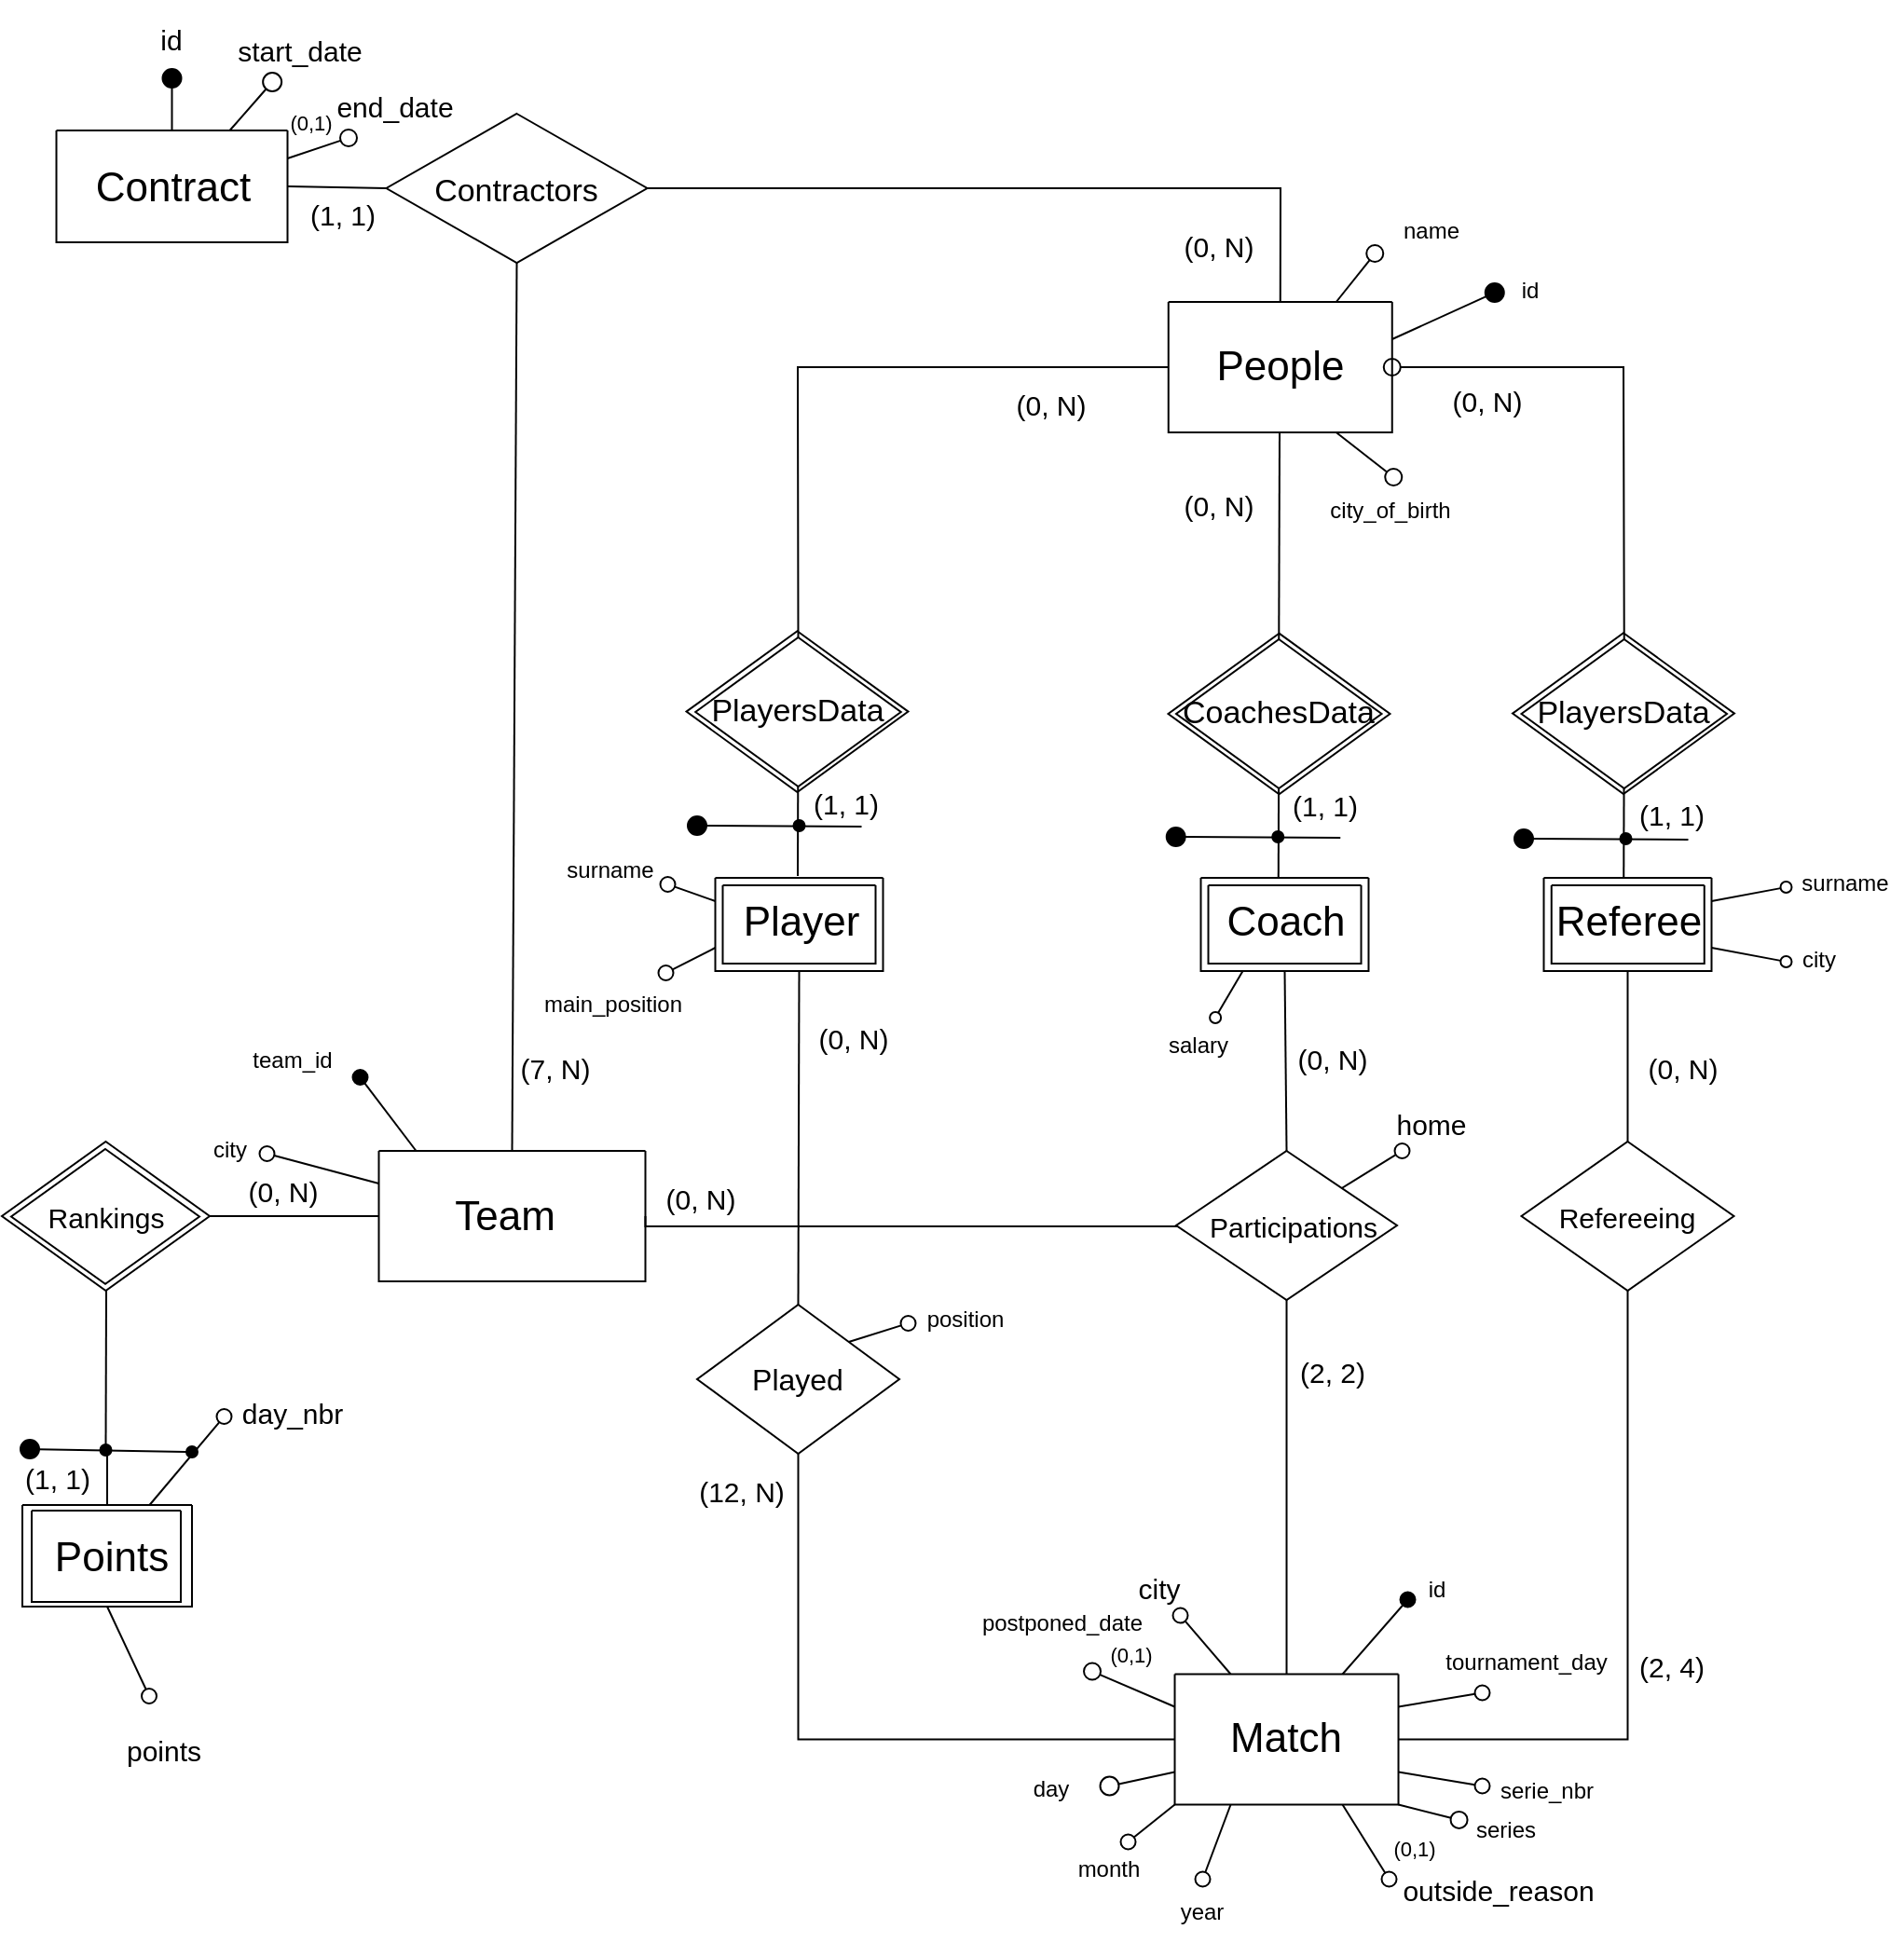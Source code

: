 <mxfile version="15.9.1" type="github"><diagram id="R2lEEEUBdFMjLlhIrx00" name="Page-1"><mxGraphModel dx="1186" dy="795" grid="1" gridSize="10" guides="1" tooltips="1" connect="1" arrows="1" fold="1" page="1" pageScale="1.2" pageWidth="850" pageHeight="1100" math="0" shadow="0" extFonts="Permanent Marker^https://fonts.googleapis.com/css?family=Permanent+Marker"><root><mxCell id="0"/><mxCell id="1" parent="0"/><mxCell id="mENr9t2x39c0aTWe1Q5v-33" style="rounded=0;orthogonalLoop=1;jettySize=auto;html=1;exitX=0.75;exitY=1;exitDx=0;exitDy=0;fontSize=17;endArrow=oval;endFill=0;endSize=9;" parent="1" source="uESx4mzOo0HxvKaBSaLz-14" edge="1"><mxGeometry relative="1" as="geometry"><mxPoint x="747.63" y="306" as="targetPoint"/></mxGeometry></mxCell><mxCell id="mENr9t2x39c0aTWe1Q5v-34" style="edgeStyle=none;rounded=0;orthogonalLoop=1;jettySize=auto;html=1;exitX=0.75;exitY=0;exitDx=0;exitDy=0;fontSize=17;endArrow=oval;endFill=0;endSize=9;" parent="1" source="uESx4mzOo0HxvKaBSaLz-14" edge="1"><mxGeometry relative="1" as="geometry"><mxPoint x="737.63" y="186" as="targetPoint"/></mxGeometry></mxCell><mxCell id="uESx4mzOo0HxvKaBSaLz-14" value="" style="swimlane;startSize=0;fillColor=#000000;" parent="1" vertex="1"><mxGeometry x="626.88" y="212" width="120" height="70" as="geometry"/></mxCell><mxCell id="uESx4mzOo0HxvKaBSaLz-15" value="&lt;font style=&quot;font-size: 22px&quot;&gt;People&lt;br&gt;&lt;/font&gt;" style="text;html=1;strokeColor=none;fillColor=none;align=center;verticalAlign=middle;whiteSpace=wrap;rounded=0;" parent="uESx4mzOo0HxvKaBSaLz-14" vertex="1"><mxGeometry x="30" y="20" width="60" height="30" as="geometry"/></mxCell><mxCell id="uESx4mzOo0HxvKaBSaLz-22" value="" style="ellipse;whiteSpace=wrap;html=1;aspect=fixed;fontSize=22;fillColor=#000000;" parent="1" vertex="1"><mxGeometry x="796.88" y="202" width="10" height="10" as="geometry"/></mxCell><mxCell id="uESx4mzOo0HxvKaBSaLz-23" value="" style="endArrow=none;html=1;rounded=0;fontSize=22;" parent="1" target="uESx4mzOo0HxvKaBSaLz-22" edge="1"><mxGeometry width="50" height="50" relative="1" as="geometry"><mxPoint x="746.88" y="232" as="sourcePoint"/><mxPoint x="796.88" y="212" as="targetPoint"/></mxGeometry></mxCell><mxCell id="mENr9t2x39c0aTWe1Q5v-32" value="" style="edgeStyle=elbowEdgeStyle;rounded=0;orthogonalLoop=1;jettySize=auto;html=1;fontSize=17;endArrow=none;endFill=0;endSize=8;" parent="1" target="uESx4mzOo0HxvKaBSaLz-28" edge="1"><mxGeometry relative="1" as="geometry"><mxPoint x="794.101" y="188" as="sourcePoint"/></mxGeometry></mxCell><mxCell id="uESx4mzOo0HxvKaBSaLz-27" value="&lt;font style=&quot;font-size: 12px&quot;&gt;name&lt;/font&gt;" style="text;html=1;strokeColor=none;fillColor=none;align=center;verticalAlign=middle;whiteSpace=wrap;rounded=0;fontSize=22;" parent="1" vertex="1"><mxGeometry x="738.13" y="156" width="60" height="30" as="geometry"/></mxCell><mxCell id="uESx4mzOo0HxvKaBSaLz-28" value="&lt;font style=&quot;font-size: 12px&quot;&gt;id&lt;br&gt;&lt;/font&gt;" style="text;html=1;strokeColor=none;fillColor=none;align=center;verticalAlign=middle;whiteSpace=wrap;rounded=0;fontSize=22;" parent="1" vertex="1"><mxGeometry x="790.88" y="188" width="60" height="30" as="geometry"/></mxCell><mxCell id="uESx4mzOo0HxvKaBSaLz-31" value="&lt;font style=&quot;font-size: 12px&quot;&gt;city_of_birth&lt;br&gt;&lt;/font&gt;" style="text;html=1;strokeColor=none;fillColor=none;align=center;verticalAlign=middle;whiteSpace=wrap;rounded=0;fontSize=22;" parent="1" vertex="1"><mxGeometry x="715.76" y="306" width="60" height="30" as="geometry"/></mxCell><mxCell id="uESx4mzOo0HxvKaBSaLz-48" style="edgeStyle=none;rounded=0;orthogonalLoop=1;jettySize=auto;html=1;exitX=0;exitY=0.25;exitDx=0;exitDy=0;fontSize=12;startArrow=none;startFill=0;endArrow=oval;endFill=0;entryX=1;entryY=0.75;entryDx=0;entryDy=0;endSize=8;" parent="1" source="uESx4mzOo0HxvKaBSaLz-38" target="uESx4mzOo0HxvKaBSaLz-49" edge="1"><mxGeometry relative="1" as="geometry"><mxPoint x="368.25" y="536" as="targetPoint"/></mxGeometry></mxCell><mxCell id="uESx4mzOo0HxvKaBSaLz-215" style="edgeStyle=none;rounded=0;orthogonalLoop=1;jettySize=auto;html=1;exitX=0;exitY=0.75;exitDx=0;exitDy=0;fontSize=15;startArrow=none;startFill=0;endArrow=oval;endFill=0;endSize=8;elbow=vertical;" parent="1" source="uESx4mzOo0HxvKaBSaLz-38" edge="1"><mxGeometry relative="1" as="geometry"><mxPoint x="357.25" y="572" as="targetPoint"/></mxGeometry></mxCell><mxCell id="uESx4mzOo0HxvKaBSaLz-218" style="edgeStyle=none;rounded=0;orthogonalLoop=1;jettySize=auto;html=1;exitX=0.5;exitY=1;exitDx=0;exitDy=0;fontSize=12;startArrow=none;startFill=0;endArrow=none;endFill=0;endSize=8;elbow=vertical;entryX=0.5;entryY=0;entryDx=0;entryDy=0;" parent="1" source="uESx4mzOo0HxvKaBSaLz-38" target="uESx4mzOo0HxvKaBSaLz-219" edge="1"><mxGeometry relative="1" as="geometry"><mxPoint x="428.107" y="868" as="targetPoint"/></mxGeometry></mxCell><mxCell id="uESx4mzOo0HxvKaBSaLz-38" value="" style="swimlane;startSize=0;fillColor=#000000;" parent="1" vertex="1"><mxGeometry x="383.75" y="521" width="90" height="50" as="geometry"/></mxCell><mxCell id="uESx4mzOo0HxvKaBSaLz-39" value="&lt;font style=&quot;font-size: 22px&quot;&gt;Player&lt;br&gt;&lt;/font&gt;" style="text;html=1;strokeColor=none;fillColor=none;align=center;verticalAlign=middle;whiteSpace=wrap;rounded=0;" parent="uESx4mzOo0HxvKaBSaLz-38" vertex="1"><mxGeometry x="16" y="9" width="60" height="30" as="geometry"/></mxCell><mxCell id="uESx4mzOo0HxvKaBSaLz-45" style="rounded=0;orthogonalLoop=1;jettySize=auto;html=1;exitX=0.25;exitY=1;exitDx=0;exitDy=0;fontSize=12;endArrow=oval;endFill=0;startArrow=none;startFill=0;" parent="1" source="uESx4mzOo0HxvKaBSaLz-40" target="uESx4mzOo0HxvKaBSaLz-52" edge="1"><mxGeometry relative="1" as="geometry"><mxPoint x="648.25" y="606" as="targetPoint"/></mxGeometry></mxCell><mxCell id="uESx4mzOo0HxvKaBSaLz-101" style="edgeStyle=none;rounded=0;orthogonalLoop=1;jettySize=auto;html=1;exitX=0.5;exitY=1;exitDx=0;exitDy=0;entryX=0.5;entryY=0;entryDx=0;entryDy=0;fontSize=15;startArrow=none;startFill=0;endArrow=none;endFill=0;endSize=8;" parent="1" source="uESx4mzOo0HxvKaBSaLz-40" target="uESx4mzOo0HxvKaBSaLz-97" edge="1"><mxGeometry relative="1" as="geometry"/></mxCell><mxCell id="uESx4mzOo0HxvKaBSaLz-40" value="" style="swimlane;startSize=0;fillColor=#000000;" parent="1" vertex="1"><mxGeometry x="644.25" y="521" width="90" height="50" as="geometry"/></mxCell><mxCell id="uESx4mzOo0HxvKaBSaLz-41" value="&lt;font style=&quot;font-size: 22px&quot;&gt;Coach&lt;br&gt;&lt;/font&gt;" style="text;html=1;strokeColor=none;fillColor=none;align=center;verticalAlign=middle;whiteSpace=wrap;rounded=0;" parent="uESx4mzOo0HxvKaBSaLz-40" vertex="1"><mxGeometry x="16" y="9" width="60" height="30" as="geometry"/></mxCell><mxCell id="RR57jl_ZyxM-nM3Gpm_I-10" value="" style="swimlane;startSize=0;fillColor=#000000;" parent="uESx4mzOo0HxvKaBSaLz-40" vertex="1"><mxGeometry x="4.01" y="4" width="82" height="42" as="geometry"/></mxCell><mxCell id="uESx4mzOo0HxvKaBSaLz-46" style="edgeStyle=none;rounded=0;orthogonalLoop=1;jettySize=auto;html=1;exitX=1;exitY=0.25;exitDx=0;exitDy=0;fontSize=12;startArrow=none;startFill=0;endArrow=oval;endFill=0;" parent="1" source="uESx4mzOo0HxvKaBSaLz-43" edge="1"><mxGeometry relative="1" as="geometry"><mxPoint x="958.25" y="526" as="targetPoint"/></mxGeometry></mxCell><mxCell id="uESx4mzOo0HxvKaBSaLz-47" style="edgeStyle=none;rounded=0;orthogonalLoop=1;jettySize=auto;html=1;exitX=1;exitY=0.75;exitDx=0;exitDy=0;fontSize=12;startArrow=none;startFill=0;endArrow=oval;endFill=0;" parent="1" source="uESx4mzOo0HxvKaBSaLz-43" edge="1"><mxGeometry relative="1" as="geometry"><mxPoint x="958.25" y="566" as="targetPoint"/></mxGeometry></mxCell><mxCell id="uESx4mzOo0HxvKaBSaLz-105" value="" style="edgeStyle=none;rounded=0;orthogonalLoop=1;jettySize=auto;html=1;fontSize=15;startArrow=none;startFill=0;endArrow=none;endFill=0;endSize=8;" parent="1" source="uESx4mzOo0HxvKaBSaLz-43" target="uESx4mzOo0HxvKaBSaLz-104" edge="1"><mxGeometry relative="1" as="geometry"/></mxCell><mxCell id="uESx4mzOo0HxvKaBSaLz-43" value="" style="swimlane;startSize=0;fillColor=#000000;" parent="1" vertex="1"><mxGeometry x="828.25" y="521" width="90" height="50" as="geometry"/></mxCell><mxCell id="uESx4mzOo0HxvKaBSaLz-44" value="&lt;font style=&quot;font-size: 22px&quot;&gt;Referee&lt;br&gt;&lt;/font&gt;" style="text;html=1;strokeColor=none;fillColor=none;align=center;verticalAlign=middle;whiteSpace=wrap;rounded=0;" parent="uESx4mzOo0HxvKaBSaLz-43" vertex="1"><mxGeometry x="16" y="9" width="60" height="30" as="geometry"/></mxCell><mxCell id="RR57jl_ZyxM-nM3Gpm_I-12" value="" style="swimlane;startSize=0;fillColor=#000000;" parent="uESx4mzOo0HxvKaBSaLz-43" vertex="1"><mxGeometry x="4.13" y="4" width="82" height="42" as="geometry"/></mxCell><mxCell id="uESx4mzOo0HxvKaBSaLz-49" value="surname" style="text;html=1;strokeColor=none;fillColor=none;align=center;verticalAlign=middle;whiteSpace=wrap;rounded=0;fontSize=12;" parent="1" vertex="1"><mxGeometry x="297.25" y="502" width="61" height="30" as="geometry"/></mxCell><mxCell id="uESx4mzOo0HxvKaBSaLz-50" value="surname" style="text;html=1;strokeColor=none;fillColor=none;align=center;verticalAlign=middle;whiteSpace=wrap;rounded=0;fontSize=12;" parent="1" vertex="1"><mxGeometry x="960.25" y="509" width="60" height="30" as="geometry"/></mxCell><mxCell id="uESx4mzOo0HxvKaBSaLz-51" value="city" style="text;html=1;strokeColor=none;fillColor=none;align=center;verticalAlign=middle;whiteSpace=wrap;rounded=0;fontSize=12;" parent="1" vertex="1"><mxGeometry x="946.25" y="550" width="60" height="30" as="geometry"/></mxCell><mxCell id="uESx4mzOo0HxvKaBSaLz-52" value="salary" style="text;html=1;strokeColor=none;fillColor=none;align=center;verticalAlign=middle;whiteSpace=wrap;rounded=0;fontSize=12;" parent="1" vertex="1"><mxGeometry x="613.25" y="596" width="60" height="30" as="geometry"/></mxCell><mxCell id="uESx4mzOo0HxvKaBSaLz-56" style="edgeStyle=none;rounded=0;orthogonalLoop=1;jettySize=auto;html=1;exitX=1;exitY=0.25;exitDx=0;exitDy=0;fontSize=12;startArrow=none;startFill=0;endArrow=oval;endFill=0;endSize=8;" parent="1" source="uESx4mzOo0HxvKaBSaLz-54" edge="1"><mxGeometry relative="1" as="geometry"><mxPoint x="795.26" y="958.25" as="targetPoint"/></mxGeometry></mxCell><mxCell id="uESx4mzOo0HxvKaBSaLz-58" style="edgeStyle=none;rounded=0;orthogonalLoop=1;jettySize=auto;html=1;exitX=1;exitY=0.75;exitDx=0;exitDy=0;fontSize=12;startArrow=none;startFill=0;endArrow=oval;endFill=0;endSize=8;" parent="1" source="uESx4mzOo0HxvKaBSaLz-54" edge="1"><mxGeometry relative="1" as="geometry"><mxPoint x="795.26" y="1008.25" as="targetPoint"/></mxGeometry></mxCell><mxCell id="uESx4mzOo0HxvKaBSaLz-59" style="edgeStyle=none;rounded=0;orthogonalLoop=1;jettySize=auto;html=1;exitX=1;exitY=1;exitDx=0;exitDy=0;fontSize=12;startArrow=none;startFill=0;endArrow=oval;endFill=0;" parent="1" source="uESx4mzOo0HxvKaBSaLz-54" edge="1"><mxGeometry relative="1" as="geometry"><mxPoint x="750.019" y="1018.526" as="targetPoint"/></mxGeometry></mxCell><mxCell id="uESx4mzOo0HxvKaBSaLz-60" style="edgeStyle=none;rounded=0;orthogonalLoop=1;jettySize=auto;html=1;exitX=0.75;exitY=1;exitDx=0;exitDy=0;fontSize=12;startArrow=none;startFill=0;endArrow=oval;endFill=0;endSize=8;" parent="1" source="uESx4mzOo0HxvKaBSaLz-54" edge="1"><mxGeometry relative="1" as="geometry"><mxPoint x="745.26" y="1058.25" as="targetPoint"/></mxGeometry></mxCell><mxCell id="uESx4mzOo0HxvKaBSaLz-61" style="edgeStyle=none;rounded=0;orthogonalLoop=1;jettySize=auto;html=1;exitX=0.75;exitY=0;exitDx=0;exitDy=0;fontSize=12;startArrow=none;startFill=0;endArrow=oval;endFill=1;endSize=8;" parent="1" source="uESx4mzOo0HxvKaBSaLz-54" edge="1"><mxGeometry relative="1" as="geometry"><mxPoint x="755.26" y="908.25" as="targetPoint"/></mxGeometry></mxCell><mxCell id="uESx4mzOo0HxvKaBSaLz-64" style="edgeStyle=none;rounded=0;orthogonalLoop=1;jettySize=auto;html=1;exitX=0.25;exitY=1;exitDx=0;exitDy=0;fontSize=12;startArrow=none;startFill=0;endArrow=oval;endFill=0;endSize=8;" parent="1" source="uESx4mzOo0HxvKaBSaLz-54" edge="1"><mxGeometry relative="1" as="geometry"><mxPoint x="645.26" y="1058.25" as="targetPoint"/></mxGeometry></mxCell><mxCell id="uESx4mzOo0HxvKaBSaLz-65" style="edgeStyle=none;rounded=0;orthogonalLoop=1;jettySize=auto;html=1;exitX=0;exitY=1;exitDx=0;exitDy=0;fontSize=12;startArrow=none;startFill=0;endArrow=oval;endFill=0;endSize=8;" parent="1" source="uESx4mzOo0HxvKaBSaLz-54" edge="1"><mxGeometry relative="1" as="geometry"><mxPoint x="605.26" y="1038.25" as="targetPoint"/></mxGeometry></mxCell><mxCell id="uESx4mzOo0HxvKaBSaLz-66" style="edgeStyle=none;rounded=0;orthogonalLoop=1;jettySize=auto;html=1;exitX=0;exitY=0.75;exitDx=0;exitDy=0;fontSize=12;startArrow=none;startFill=0;endArrow=oval;endFill=0;endSize=10;" parent="1" source="uESx4mzOo0HxvKaBSaLz-54" edge="1"><mxGeometry relative="1" as="geometry"><mxPoint x="595.26" y="1008.25" as="targetPoint"/></mxGeometry></mxCell><mxCell id="uESx4mzOo0HxvKaBSaLz-187" style="edgeStyle=none;rounded=0;orthogonalLoop=1;jettySize=auto;html=1;exitX=0.25;exitY=0;exitDx=0;exitDy=0;fontSize=15;startArrow=none;startFill=0;endArrow=oval;endFill=0;endSize=8;elbow=vertical;" parent="1" source="uESx4mzOo0HxvKaBSaLz-54" edge="1"><mxGeometry relative="1" as="geometry"><mxPoint x="633.26" y="916.75" as="targetPoint"/></mxGeometry></mxCell><mxCell id="uESx4mzOo0HxvKaBSaLz-217" style="edgeStyle=elbowEdgeStyle;rounded=0;orthogonalLoop=1;jettySize=auto;html=1;exitX=0;exitY=0.5;exitDx=0;exitDy=0;fontSize=12;startArrow=none;startFill=0;endArrow=none;endFill=0;endSize=8;entryX=0.5;entryY=1;entryDx=0;entryDy=0;" parent="1" source="uESx4mzOo0HxvKaBSaLz-54" target="uESx4mzOo0HxvKaBSaLz-219" edge="1"><mxGeometry relative="1" as="geometry"><mxPoint x="417.25" y="869.143" as="targetPoint"/><Array as="points"><mxPoint x="428.25" y="850"/></Array></mxGeometry></mxCell><mxCell id="mENr9t2x39c0aTWe1Q5v-63" style="rounded=0;orthogonalLoop=1;jettySize=auto;html=1;exitX=0;exitY=0.25;exitDx=0;exitDy=0;fontSize=12;endArrow=oval;endFill=0;endSize=9;" parent="1" source="uESx4mzOo0HxvKaBSaLz-54" edge="1"><mxGeometry relative="1" as="geometry"><mxPoint x="586.01" y="946.75" as="targetPoint"/></mxGeometry></mxCell><mxCell id="mENr9t2x39c0aTWe1Q5v-67" style="edgeStyle=none;rounded=0;orthogonalLoop=1;jettySize=auto;html=1;exitX=1;exitY=1;exitDx=0;exitDy=0;entryX=0.892;entryY=0.007;entryDx=0;entryDy=0;entryPerimeter=0;fontSize=12;endArrow=oval;endFill=0;endSize=9;" parent="1" source="uESx4mzOo0HxvKaBSaLz-54" target="mENr9t2x39c0aTWe1Q5v-64" edge="1"><mxGeometry relative="1" as="geometry"/></mxCell><mxCell id="uESx4mzOo0HxvKaBSaLz-54" value="" style="swimlane;startSize=0;fillColor=#000000;" parent="1" vertex="1"><mxGeometry x="630.26" y="948.25" width="120" height="70" as="geometry"/></mxCell><mxCell id="uESx4mzOo0HxvKaBSaLz-55" value="&lt;font style=&quot;font-size: 22px&quot;&gt;Match&lt;br&gt;&lt;/font&gt;" style="text;html=1;strokeColor=none;fillColor=none;align=center;verticalAlign=middle;whiteSpace=wrap;rounded=0;" parent="uESx4mzOo0HxvKaBSaLz-54" vertex="1"><mxGeometry x="30" y="20" width="60" height="30" as="geometry"/></mxCell><mxCell id="RR57jl_ZyxM-nM3Gpm_I-1" style="edgeStyle=none;rounded=0;orthogonalLoop=1;jettySize=auto;html=1;exitX=0.25;exitY=0;exitDx=0;exitDy=0;fontSize=12;endArrow=oval;endFill=0;endSize=9;" parent="uESx4mzOo0HxvKaBSaLz-54" source="uESx4mzOo0HxvKaBSaLz-55" target="uESx4mzOo0HxvKaBSaLz-55" edge="1"><mxGeometry relative="1" as="geometry"/></mxCell><mxCell id="uESx4mzOo0HxvKaBSaLz-62" value="id" style="text;html=1;strokeColor=none;fillColor=none;align=center;verticalAlign=middle;whiteSpace=wrap;rounded=0;fontSize=12;" parent="1" vertex="1"><mxGeometry x="741.26" y="888.25" width="60" height="30" as="geometry"/></mxCell><mxCell id="uESx4mzOo0HxvKaBSaLz-67" value="day" style="text;html=1;strokeColor=none;fillColor=none;align=center;verticalAlign=middle;whiteSpace=wrap;rounded=0;fontSize=12;" parent="1" vertex="1"><mxGeometry x="534.26" y="995.25" width="60" height="30" as="geometry"/></mxCell><mxCell id="uESx4mzOo0HxvKaBSaLz-68" value="month" style="text;html=1;strokeColor=none;fillColor=none;align=center;verticalAlign=middle;whiteSpace=wrap;rounded=0;fontSize=12;" parent="1" vertex="1"><mxGeometry x="565.26" y="1038.25" width="60" height="30" as="geometry"/></mxCell><mxCell id="uESx4mzOo0HxvKaBSaLz-69" value="year" style="text;html=1;strokeColor=none;fillColor=none;align=center;verticalAlign=middle;whiteSpace=wrap;rounded=0;fontSize=12;" parent="1" vertex="1"><mxGeometry x="615.26" y="1061.25" width="60" height="30" as="geometry"/></mxCell><mxCell id="uESx4mzOo0HxvKaBSaLz-70" value="series" style="text;html=1;strokeColor=none;fillColor=none;align=center;verticalAlign=middle;whiteSpace=wrap;rounded=0;fontSize=12;" parent="1" vertex="1"><mxGeometry x="777.89" y="1016.75" width="60" height="30" as="geometry"/></mxCell><mxCell id="uESx4mzOo0HxvKaBSaLz-71" value="serie_nbr" style="text;html=1;strokeColor=none;fillColor=none;align=center;verticalAlign=middle;whiteSpace=wrap;rounded=0;fontSize=12;" parent="1" vertex="1"><mxGeometry x="800.26" y="996.25" width="60" height="30" as="geometry"/></mxCell><mxCell id="uESx4mzOo0HxvKaBSaLz-72" style="edgeStyle=none;rounded=0;orthogonalLoop=1;jettySize=auto;html=1;exitX=0;exitY=0.25;exitDx=0;exitDy=0;fontSize=12;startArrow=none;startFill=0;endArrow=oval;endFill=0;endSize=8;" parent="1" source="uESx4mzOo0HxvKaBSaLz-80" edge="1"><mxGeometry relative="1" as="geometry"><mxPoint x="143.25" y="669" as="targetPoint"/></mxGeometry></mxCell><mxCell id="uESx4mzOo0HxvKaBSaLz-76" style="edgeStyle=none;rounded=0;orthogonalLoop=1;jettySize=auto;html=1;exitX=0.75;exitY=0;exitDx=0;exitDy=0;fontSize=12;startArrow=none;startFill=0;endArrow=oval;endFill=1;endSize=8;" parent="1" edge="1"><mxGeometry relative="1" as="geometry"><mxPoint x="193.25" y="628" as="targetPoint"/><mxPoint x="223.25" y="667.5" as="sourcePoint"/></mxGeometry></mxCell><mxCell id="uESx4mzOo0HxvKaBSaLz-98" value="" style="edgeStyle=elbowEdgeStyle;rounded=0;orthogonalLoop=1;jettySize=auto;html=1;fontSize=15;startArrow=none;startFill=0;endArrow=none;endFill=0;endSize=8;exitX=1;exitY=0.5;exitDx=0;exitDy=0;elbow=vertical;" parent="1" source="uESx4mzOo0HxvKaBSaLz-80" target="uESx4mzOo0HxvKaBSaLz-97" edge="1"><mxGeometry relative="1" as="geometry"><Array as="points"><mxPoint x="479.25" y="708"/></Array></mxGeometry></mxCell><mxCell id="uESx4mzOo0HxvKaBSaLz-116" style="rounded=0;orthogonalLoop=1;jettySize=auto;html=1;exitX=0;exitY=0.5;exitDx=0;exitDy=0;entryX=1;entryY=0.5;entryDx=0;entryDy=0;fontSize=15;startArrow=none;startFill=0;endArrow=none;endFill=0;endSize=8;" parent="1" source="uESx4mzOo0HxvKaBSaLz-80" target="uESx4mzOo0HxvKaBSaLz-114" edge="1"><mxGeometry relative="1" as="geometry"/></mxCell><mxCell id="uESx4mzOo0HxvKaBSaLz-171" style="edgeStyle=none;rounded=0;orthogonalLoop=1;jettySize=auto;html=1;exitX=0.5;exitY=0;exitDx=0;exitDy=0;entryX=0.5;entryY=1;entryDx=0;entryDy=0;fontSize=15;startArrow=none;startFill=0;endArrow=none;endFill=0;endSize=10;" parent="1" source="uESx4mzOo0HxvKaBSaLz-80" target="uESx4mzOo0HxvKaBSaLz-168" edge="1"><mxGeometry relative="1" as="geometry"/></mxCell><mxCell id="uESx4mzOo0HxvKaBSaLz-80" value="" style="swimlane;startSize=0;fillColor=#000000;" parent="1" vertex="1"><mxGeometry x="203.25" y="667.5" width="143" height="70" as="geometry"/></mxCell><mxCell id="uESx4mzOo0HxvKaBSaLz-81" value="&lt;font style=&quot;font-size: 22px&quot;&gt;Team&lt;br&gt;&lt;/font&gt;" style="text;html=1;strokeColor=none;fillColor=none;align=center;verticalAlign=middle;whiteSpace=wrap;rounded=0;" parent="uESx4mzOo0HxvKaBSaLz-80" vertex="1"><mxGeometry x="38" y="20" width="60" height="30" as="geometry"/></mxCell><mxCell id="uESx4mzOo0HxvKaBSaLz-86" value="team_id" style="text;html=1;strokeColor=none;fillColor=none;align=center;verticalAlign=middle;whiteSpace=wrap;rounded=0;fontSize=12;" parent="1" vertex="1"><mxGeometry x="127.25" y="604" width="60" height="30" as="geometry"/></mxCell><mxCell id="uESx4mzOo0HxvKaBSaLz-87" value="city" style="text;html=1;strokeColor=none;fillColor=none;align=center;verticalAlign=middle;whiteSpace=wrap;rounded=0;fontSize=12;" parent="1" vertex="1"><mxGeometry x="92.25" y="652" width="63" height="30" as="geometry"/></mxCell><mxCell id="uESx4mzOo0HxvKaBSaLz-100" style="edgeStyle=none;rounded=0;orthogonalLoop=1;jettySize=auto;html=1;exitX=0.5;exitY=1;exitDx=0;exitDy=0;entryX=0.5;entryY=0;entryDx=0;entryDy=0;fontSize=15;startArrow=none;startFill=0;endArrow=none;endFill=0;endSize=8;" parent="1" source="uESx4mzOo0HxvKaBSaLz-97" target="uESx4mzOo0HxvKaBSaLz-54" edge="1"><mxGeometry relative="1" as="geometry"/></mxCell><mxCell id="uESx4mzOo0HxvKaBSaLz-197" style="edgeStyle=none;rounded=0;orthogonalLoop=1;jettySize=auto;html=1;exitX=1;exitY=0;exitDx=0;exitDy=0;fontSize=15;startArrow=none;startFill=0;endArrow=oval;endFill=0;endSize=8;elbow=vertical;" parent="1" source="uESx4mzOo0HxvKaBSaLz-97" edge="1"><mxGeometry relative="1" as="geometry"><mxPoint x="752.26" y="667.5" as="targetPoint"/></mxGeometry></mxCell><mxCell id="uESx4mzOo0HxvKaBSaLz-97" value="" style="rhombus;whiteSpace=wrap;html=1;fontStyle=1;fillColor=none;startSize=0;" parent="1" vertex="1"><mxGeometry x="631.01" y="667.5" width="118.5" height="80" as="geometry"/></mxCell><mxCell id="uESx4mzOo0HxvKaBSaLz-99" value="Participations" style="text;html=1;strokeColor=none;fillColor=none;align=center;verticalAlign=middle;whiteSpace=wrap;rounded=0;fontSize=15;" parent="1" vertex="1"><mxGeometry x="664.26" y="692.5" width="60" height="30" as="geometry"/></mxCell><mxCell id="uESx4mzOo0HxvKaBSaLz-107" style="edgeStyle=elbowEdgeStyle;rounded=0;orthogonalLoop=1;jettySize=auto;html=1;exitX=0.5;exitY=1;exitDx=0;exitDy=0;fontSize=15;startArrow=none;startFill=0;endArrow=none;endFill=0;endSize=8;entryX=1;entryY=0.5;entryDx=0;entryDy=0;" parent="1" source="uESx4mzOo0HxvKaBSaLz-104" target="uESx4mzOo0HxvKaBSaLz-54" edge="1"><mxGeometry relative="1" as="geometry"><mxPoint x="873.25" y="914" as="targetPoint"/><Array as="points"><mxPoint x="873.25" y="814"/></Array></mxGeometry></mxCell><mxCell id="uESx4mzOo0HxvKaBSaLz-104" value="" style="rhombus;whiteSpace=wrap;html=1;fontStyle=1;fillColor=none;startSize=0;" parent="1" vertex="1"><mxGeometry x="816.25" y="662.5" width="114" height="80" as="geometry"/></mxCell><mxCell id="uESx4mzOo0HxvKaBSaLz-106" value="Refereeing" style="text;html=1;strokeColor=none;fillColor=none;align=center;verticalAlign=middle;whiteSpace=wrap;rounded=0;fontSize=15;" parent="1" vertex="1"><mxGeometry x="843.25" y="687.5" width="60" height="30" as="geometry"/></mxCell><mxCell id="uESx4mzOo0HxvKaBSaLz-115" value="" style="edgeStyle=elbowEdgeStyle;rounded=0;orthogonalLoop=1;jettySize=auto;html=1;fontSize=15;startArrow=none;startFill=0;endArrow=none;endFill=0;endSize=8;exitX=0.5;exitY=0;exitDx=0;exitDy=0;" parent="1" source="uESx4mzOo0HxvKaBSaLz-141" target="uESx4mzOo0HxvKaBSaLz-114" edge="1"><mxGeometry relative="1" as="geometry"/></mxCell><mxCell id="uESx4mzOo0HxvKaBSaLz-120" style="edgeStyle=none;rounded=0;orthogonalLoop=1;jettySize=auto;html=1;exitX=0.5;exitY=1;exitDx=0;exitDy=0;fontSize=15;startArrow=none;startFill=0;endArrow=oval;endFill=0;endSize=8;" parent="1" source="uESx4mzOo0HxvKaBSaLz-110" edge="1"><mxGeometry relative="1" as="geometry"><mxPoint x="80" y="960" as="targetPoint"/></mxGeometry></mxCell><mxCell id="uESx4mzOo0HxvKaBSaLz-135" style="rounded=0;orthogonalLoop=1;jettySize=auto;elbow=vertical;html=1;exitX=0.75;exitY=0;exitDx=0;exitDy=0;fontSize=15;startArrow=none;startFill=0;endArrow=oval;endFill=0;endSize=8;entryX=0;entryY=0.5;entryDx=0;entryDy=0;" parent="1" source="uESx4mzOo0HxvKaBSaLz-110" edge="1"><mxGeometry relative="1" as="geometry"><mxPoint x="120.25" y="810" as="targetPoint"/><mxPoint x="107.5" y="737.5" as="sourcePoint"/></mxGeometry></mxCell><mxCell id="uESx4mzOo0HxvKaBSaLz-110" value="" style="swimlane;startSize=0;fillColor=#000000;" parent="1" vertex="1"><mxGeometry x="12" y="857.5" width="91" height="54.5" as="geometry"/></mxCell><mxCell id="uESx4mzOo0HxvKaBSaLz-111" value="&lt;font style=&quot;font-size: 22px&quot;&gt;Points&lt;br&gt;&lt;/font&gt;" style="text;html=1;strokeColor=none;fillColor=none;align=center;verticalAlign=middle;whiteSpace=wrap;rounded=0;" parent="uESx4mzOo0HxvKaBSaLz-110" vertex="1"><mxGeometry x="17.5" y="13" width="60" height="30" as="geometry"/></mxCell><mxCell id="uESx4mzOo0HxvKaBSaLz-114" value="" style="rhombus;whiteSpace=wrap;html=1;fontStyle=1;fillColor=none;startSize=0;" parent="1" vertex="1"><mxGeometry x="1" y="662.5" width="111.5" height="80" as="geometry"/></mxCell><mxCell id="uESx4mzOo0HxvKaBSaLz-117" value="Rankings" style="text;html=1;strokeColor=none;fillColor=none;align=center;verticalAlign=middle;whiteSpace=wrap;rounded=0;fontSize=15;" parent="1" vertex="1"><mxGeometry x="26.75" y="687.5" width="60" height="30" as="geometry"/></mxCell><mxCell id="uESx4mzOo0HxvKaBSaLz-121" value="points" style="text;html=1;strokeColor=none;fillColor=none;align=center;verticalAlign=middle;whiteSpace=wrap;rounded=0;fontSize=15;" parent="1" vertex="1"><mxGeometry x="57.75" y="974" width="60" height="30" as="geometry"/></mxCell><mxCell id="uESx4mzOo0HxvKaBSaLz-163" style="edgeStyle=none;rounded=0;orthogonalLoop=1;jettySize=auto;html=1;exitX=0.75;exitY=0;exitDx=0;exitDy=0;fontSize=15;startArrow=none;startFill=0;endArrow=oval;endFill=0;endSize=10;" parent="1" source="uESx4mzOo0HxvKaBSaLz-125" target="uESx4mzOo0HxvKaBSaLz-164" edge="1"><mxGeometry relative="1" as="geometry"><mxPoint x="151.0" y="80" as="targetPoint"/></mxGeometry></mxCell><mxCell id="uESx4mzOo0HxvKaBSaLz-165" style="edgeStyle=none;rounded=0;orthogonalLoop=1;jettySize=auto;html=1;exitX=0.5;exitY=0;exitDx=0;exitDy=0;fontSize=15;startArrow=none;startFill=0;endArrow=oval;endFill=1;endSize=10;" parent="1" source="uESx4mzOo0HxvKaBSaLz-125" target="uESx4mzOo0HxvKaBSaLz-166" edge="1"><mxGeometry relative="1" as="geometry"><mxPoint x="91.889" y="90" as="targetPoint"/></mxGeometry></mxCell><mxCell id="uESx4mzOo0HxvKaBSaLz-172" style="edgeStyle=none;rounded=0;orthogonalLoop=1;jettySize=auto;html=1;exitX=1;exitY=0.5;exitDx=0;exitDy=0;entryX=0;entryY=0.5;entryDx=0;entryDy=0;fontSize=15;startArrow=none;startFill=0;endArrow=none;endFill=0;endSize=10;" parent="1" source="uESx4mzOo0HxvKaBSaLz-125" target="uESx4mzOo0HxvKaBSaLz-168" edge="1"><mxGeometry relative="1" as="geometry"/></mxCell><mxCell id="mENr9t2x39c0aTWe1Q5v-37" style="rounded=0;orthogonalLoop=1;jettySize=auto;html=1;exitX=1;exitY=0.25;exitDx=0;exitDy=0;fontSize=17;endArrow=oval;endFill=0;endSize=9;" parent="1" source="uESx4mzOo0HxvKaBSaLz-125" edge="1"><mxGeometry relative="1" as="geometry"><mxPoint x="187" y="124" as="targetPoint"/></mxGeometry></mxCell><mxCell id="uESx4mzOo0HxvKaBSaLz-125" value="" style="swimlane;startSize=0;fillColor=#000000;" parent="1" vertex="1"><mxGeometry x="30.25" y="120" width="124" height="60" as="geometry"/></mxCell><mxCell id="uESx4mzOo0HxvKaBSaLz-126" value="&lt;font style=&quot;font-size: 22px&quot;&gt;Contract&lt;br&gt;&lt;/font&gt;" style="text;html=1;strokeColor=none;fillColor=none;align=center;verticalAlign=middle;whiteSpace=wrap;rounded=0;" parent="uESx4mzOo0HxvKaBSaLz-125" vertex="1"><mxGeometry x="33" y="16" width="60" height="30" as="geometry"/></mxCell><mxCell id="uESx4mzOo0HxvKaBSaLz-136" value="day_nbr" style="text;html=1;strokeColor=none;fillColor=none;align=center;verticalAlign=middle;whiteSpace=wrap;rounded=0;fontSize=15;" parent="1" vertex="1"><mxGeometry x="117.25" y="793" width="80" height="30" as="geometry"/></mxCell><mxCell id="uESx4mzOo0HxvKaBSaLz-137" value="tournament_day" style="text;html=1;strokeColor=none;fillColor=none;align=center;verticalAlign=middle;whiteSpace=wrap;rounded=0;fontSize=12;" parent="1" vertex="1"><mxGeometry x="789.26" y="926.75" width="60" height="30" as="geometry"/></mxCell><mxCell id="uESx4mzOo0HxvKaBSaLz-139" value="" style="endArrow=oval;html=1;rounded=0;fontSize=15;endSize=10;elbow=vertical;endFill=1;entryX=0.25;entryY=0;entryDx=0;entryDy=0;startArrow=none;" parent="1" source="uESx4mzOo0HxvKaBSaLz-143" target="uESx4mzOo0HxvKaBSaLz-212" edge="1"><mxGeometry relative="1" as="geometry"><mxPoint x="150.25" y="828" as="sourcePoint"/><mxPoint x="-49.75" y="828" as="targetPoint"/></mxGeometry></mxCell><mxCell id="uESx4mzOo0HxvKaBSaLz-141" value="" style="ellipse;whiteSpace=wrap;html=1;aspect=fixed;fontSize=15;fillColor=#000000;" parent="1" vertex="1"><mxGeometry x="53.75" y="825" width="6" height="6" as="geometry"/></mxCell><mxCell id="uESx4mzOo0HxvKaBSaLz-142" value="" style="edgeStyle=elbowEdgeStyle;rounded=0;orthogonalLoop=1;jettySize=auto;html=1;fontSize=15;startArrow=none;startFill=0;endArrow=none;endFill=0;endSize=8;exitX=0.5;exitY=0;exitDx=0;exitDy=0;" parent="1" source="uESx4mzOo0HxvKaBSaLz-110" target="uESx4mzOo0HxvKaBSaLz-141" edge="1"><mxGeometry relative="1" as="geometry"><mxPoint x="56.75" y="857.5" as="sourcePoint"/><mxPoint x="56.44" y="742.278" as="targetPoint"/></mxGeometry></mxCell><mxCell id="uESx4mzOo0HxvKaBSaLz-169" value="" style="rounded=0;orthogonalLoop=1;jettySize=auto;html=1;fontSize=15;startArrow=none;startFill=0;endArrow=none;endFill=0;endSize=10;entryX=1;entryY=0.5;entryDx=0;entryDy=0;exitX=0.5;exitY=0;exitDx=0;exitDy=0;edgeStyle=elbowEdgeStyle;" parent="1" source="uESx4mzOo0HxvKaBSaLz-14" target="uESx4mzOo0HxvKaBSaLz-168" edge="1"><mxGeometry relative="1" as="geometry"><mxPoint x="498.25" y="296" as="sourcePoint"/><Array as="points"><mxPoint x="687" y="180"/></Array></mxGeometry></mxCell><mxCell id="uESx4mzOo0HxvKaBSaLz-162" value="&lt;font style=&quot;font-size: 15px&quot;&gt;end_date&lt;/font&gt;" style="text;html=1;strokeColor=none;fillColor=none;align=center;verticalAlign=middle;whiteSpace=wrap;rounded=0;fontSize=18;" parent="1" vertex="1"><mxGeometry x="182.25" y="92" width="60" height="30" as="geometry"/></mxCell><mxCell id="uESx4mzOo0HxvKaBSaLz-164" value="start_date" style="text;html=1;strokeColor=none;fillColor=none;align=center;verticalAlign=middle;whiteSpace=wrap;rounded=0;fontSize=15;" parent="1" vertex="1"><mxGeometry x="131" y="60" width="60" height="34" as="geometry"/></mxCell><mxCell id="uESx4mzOo0HxvKaBSaLz-166" value="id" style="text;html=1;strokeColor=none;fillColor=none;align=center;verticalAlign=middle;whiteSpace=wrap;rounded=0;fontSize=15;" parent="1" vertex="1"><mxGeometry x="62.25" y="50" width="60" height="42" as="geometry"/></mxCell><mxCell id="uESx4mzOo0HxvKaBSaLz-168" value="" style="rhombus;whiteSpace=wrap;html=1;fontSize=15;fillColor=none;" parent="1" vertex="1"><mxGeometry x="207.25" y="111" width="140" height="80" as="geometry"/></mxCell><mxCell id="uESx4mzOo0HxvKaBSaLz-173" value="&lt;font style=&quot;font-size: 17px&quot;&gt;Contractors&lt;/font&gt;" style="text;html=1;strokeColor=none;fillColor=none;align=center;verticalAlign=middle;whiteSpace=wrap;rounded=0;fontSize=16;" parent="1" vertex="1"><mxGeometry x="247.25" y="138" width="60" height="29" as="geometry"/></mxCell><mxCell id="uESx4mzOo0HxvKaBSaLz-189" value="city" style="text;html=1;strokeColor=none;fillColor=none;align=center;verticalAlign=middle;whiteSpace=wrap;rounded=0;fontSize=15;" parent="1" vertex="1"><mxGeometry x="592.26" y="886.75" width="60" height="30" as="geometry"/></mxCell><mxCell id="uESx4mzOo0HxvKaBSaLz-198" value="home" style="text;html=1;strokeColor=none;fillColor=none;align=center;verticalAlign=middle;whiteSpace=wrap;rounded=0;fontSize=15;" parent="1" vertex="1"><mxGeometry x="738.13" y="638" width="60" height="30" as="geometry"/></mxCell><mxCell id="uESx4mzOo0HxvKaBSaLz-199" value="(2, 2)" style="text;html=1;strokeColor=none;fillColor=none;align=center;verticalAlign=middle;whiteSpace=wrap;rounded=0;fontSize=15;" parent="1" vertex="1"><mxGeometry x="684.5" y="771" width="60" height="30" as="geometry"/></mxCell><mxCell id="uESx4mzOo0HxvKaBSaLz-204" value="(2, 4)" style="text;html=1;strokeColor=none;fillColor=none;align=center;verticalAlign=middle;whiteSpace=wrap;rounded=0;fontSize=15;" parent="1" vertex="1"><mxGeometry x="867.25" y="928.75" width="60" height="30" as="geometry"/></mxCell><mxCell id="uESx4mzOo0HxvKaBSaLz-205" value="(0, N)" style="text;html=1;strokeColor=none;fillColor=none;align=center;verticalAlign=middle;whiteSpace=wrap;rounded=0;fontSize=15;" parent="1" vertex="1"><mxGeometry x="873.25" y="608" width="60" height="30" as="geometry"/></mxCell><mxCell id="uESx4mzOo0HxvKaBSaLz-206" value="(0, N)" style="text;html=1;strokeColor=none;fillColor=none;align=center;verticalAlign=middle;whiteSpace=wrap;rounded=0;fontSize=15;" parent="1" vertex="1"><mxGeometry x="684.5" y="603" width="60" height="30" as="geometry"/></mxCell><mxCell id="uESx4mzOo0HxvKaBSaLz-207" value="(0, N)" style="text;html=1;strokeColor=none;fillColor=none;align=center;verticalAlign=middle;whiteSpace=wrap;rounded=0;fontSize=15;" parent="1" vertex="1"><mxGeometry x="346.25" y="678" width="60" height="30" as="geometry"/></mxCell><mxCell id="uESx4mzOo0HxvKaBSaLz-209" value="(7, N)" style="text;html=1;strokeColor=none;fillColor=none;align=center;verticalAlign=middle;whiteSpace=wrap;rounded=0;fontSize=15;" parent="1" vertex="1"><mxGeometry x="268.25" y="608" width="60" height="30" as="geometry"/></mxCell><mxCell id="uESx4mzOo0HxvKaBSaLz-210" value="(0, N)" style="text;html=1;strokeColor=none;fillColor=none;align=center;verticalAlign=middle;whiteSpace=wrap;rounded=0;fontSize=15;" parent="1" vertex="1"><mxGeometry x="624.25" y="167" width="60" height="30" as="geometry"/></mxCell><mxCell id="uESx4mzOo0HxvKaBSaLz-211" value="(1, 1)" style="text;html=1;strokeColor=none;fillColor=none;align=center;verticalAlign=middle;whiteSpace=wrap;rounded=0;fontSize=15;" parent="1" vertex="1"><mxGeometry x="154.25" y="150" width="60" height="30" as="geometry"/></mxCell><mxCell id="uESx4mzOo0HxvKaBSaLz-212" value="(1, 1)" style="text;html=1;strokeColor=none;fillColor=none;align=center;verticalAlign=middle;whiteSpace=wrap;rounded=0;fontSize=15;" parent="1" vertex="1"><mxGeometry x="1" y="827.5" width="60" height="30" as="geometry"/></mxCell><mxCell id="uESx4mzOo0HxvKaBSaLz-213" value="(0, N)" style="text;html=1;strokeColor=none;fillColor=none;align=center;verticalAlign=middle;whiteSpace=wrap;rounded=0;fontSize=15;" parent="1" vertex="1"><mxGeometry x="122.25" y="673.5" width="60" height="30" as="geometry"/></mxCell><mxCell id="uESx4mzOo0HxvKaBSaLz-216" value="&lt;font style=&quot;font-size: 12px&quot;&gt;main_position&lt;/font&gt;" style="text;html=1;strokeColor=none;fillColor=none;align=center;verticalAlign=middle;whiteSpace=wrap;rounded=0;fontSize=15;" parent="1" vertex="1"><mxGeometry x="299.25" y="572" width="60" height="30" as="geometry"/></mxCell><mxCell id="uESx4mzOo0HxvKaBSaLz-223" style="rounded=0;orthogonalLoop=1;jettySize=auto;html=1;exitX=1;exitY=0;exitDx=0;exitDy=0;fontSize=16;startArrow=none;startFill=0;endArrow=oval;endFill=0;endSize=8;" parent="1" source="uESx4mzOo0HxvKaBSaLz-219" edge="1"><mxGeometry relative="1" as="geometry"><mxPoint x="487.25" y="760" as="targetPoint"/></mxGeometry></mxCell><mxCell id="uESx4mzOo0HxvKaBSaLz-219" value="" style="rhombus;whiteSpace=wrap;html=1;fontSize=12;fillColor=none;" parent="1" vertex="1"><mxGeometry x="374" y="750" width="108.5" height="80" as="geometry"/></mxCell><mxCell id="uESx4mzOo0HxvKaBSaLz-220" value="&lt;font style=&quot;font-size: 16px&quot;&gt;Played&lt;/font&gt;" style="text;html=1;strokeColor=none;fillColor=none;align=center;verticalAlign=middle;whiteSpace=wrap;rounded=0;fontSize=12;" parent="1" vertex="1"><mxGeometry x="398.25" y="775" width="60" height="30" as="geometry"/></mxCell><mxCell id="uESx4mzOo0HxvKaBSaLz-224" value="&lt;font style=&quot;font-size: 12px&quot;&gt;position&lt;/font&gt;" style="text;html=1;strokeColor=none;fillColor=none;align=center;verticalAlign=middle;whiteSpace=wrap;rounded=0;fontSize=16;" parent="1" vertex="1"><mxGeometry x="488.25" y="741" width="60" height="30" as="geometry"/></mxCell><mxCell id="uESx4mzOo0HxvKaBSaLz-226" value="&lt;span style=&quot;font-size: 15px&quot;&gt;outside_reason&lt;/span&gt;" style="text;html=1;strokeColor=none;fillColor=none;align=center;verticalAlign=middle;whiteSpace=wrap;rounded=0;fontSize=21;" parent="1" vertex="1"><mxGeometry x="774.26" y="1046.75" width="60" height="30" as="geometry"/></mxCell><mxCell id="uESx4mzOo0HxvKaBSaLz-227" value="(12, N)" style="text;html=1;strokeColor=none;fillColor=none;align=center;verticalAlign=middle;whiteSpace=wrap;rounded=0;fontSize=15;" parent="1" vertex="1"><mxGeometry x="368.25" y="835" width="60" height="30" as="geometry"/></mxCell><mxCell id="uESx4mzOo0HxvKaBSaLz-229" value="(0, N)" style="text;html=1;strokeColor=none;fillColor=none;align=center;verticalAlign=middle;whiteSpace=wrap;rounded=0;fontSize=15;" parent="1" vertex="1"><mxGeometry x="428.25" y="592" width="60" height="30" as="geometry"/></mxCell><mxCell id="uESx4mzOo0HxvKaBSaLz-143" value="" style="ellipse;whiteSpace=wrap;html=1;aspect=fixed;fontSize=15;fillColor=#000000;" parent="1" vertex="1"><mxGeometry x="100" y="826" width="6" height="6" as="geometry"/></mxCell><mxCell id="mENr9t2x39c0aTWe1Q5v-30" style="edgeStyle=elbowEdgeStyle;rounded=0;orthogonalLoop=1;jettySize=auto;html=1;exitX=0.5;exitY=0;exitDx=0;exitDy=0;entryX=0;entryY=0.5;entryDx=0;entryDy=0;fontSize=17;endArrow=none;endFill=0;endSize=8;" parent="1" source="mENr9t2x39c0aTWe1Q5v-22" target="uESx4mzOo0HxvKaBSaLz-14" edge="1"><mxGeometry relative="1" as="geometry"><Array as="points"><mxPoint x="428" y="240"/></Array></mxGeometry></mxCell><mxCell id="mENr9t2x39c0aTWe1Q5v-22" value="&lt;font style=&quot;font-size: 17px&quot;&gt;PlayersData&lt;/font&gt;" style="rhombus;whiteSpace=wrap;html=1;fillColor=none;" parent="1" vertex="1"><mxGeometry x="373.12" y="392" width="110.25" height="80" as="geometry"/></mxCell><mxCell id="mENr9t2x39c0aTWe1Q5v-23" value="" style="edgeStyle=none;rounded=0;orthogonalLoop=1;jettySize=auto;html=1;endArrow=none;endFill=0;endSize=8;" parent="1" target="mENr9t2x39c0aTWe1Q5v-22" edge="1"><mxGeometry relative="1" as="geometry"><mxPoint x="428" y="520" as="sourcePoint"/></mxGeometry></mxCell><mxCell id="mENr9t2x39c0aTWe1Q5v-36" style="edgeStyle=elbowEdgeStyle;rounded=0;orthogonalLoop=1;jettySize=auto;html=1;exitX=0.5;exitY=0;exitDx=0;exitDy=0;entryX=0.5;entryY=1;entryDx=0;entryDy=0;fontSize=17;endArrow=none;endFill=0;endSize=9;" parent="1" source="mENr9t2x39c0aTWe1Q5v-24" target="uESx4mzOo0HxvKaBSaLz-14" edge="1"><mxGeometry relative="1" as="geometry"/></mxCell><mxCell id="mENr9t2x39c0aTWe1Q5v-24" value="&lt;font style=&quot;font-size: 17px&quot;&gt;CoachesData&lt;/font&gt;" style="rhombus;whiteSpace=wrap;html=1;fillColor=none;" parent="1" vertex="1"><mxGeometry x="631.01" y="393" width="110.25" height="80" as="geometry"/></mxCell><mxCell id="mENr9t2x39c0aTWe1Q5v-25" value="" style="edgeStyle=none;rounded=0;orthogonalLoop=1;jettySize=auto;html=1;endArrow=none;endFill=0;endSize=8;" parent="1" target="mENr9t2x39c0aTWe1Q5v-24" edge="1"><mxGeometry relative="1" as="geometry"><mxPoint x="685.89" y="521.0" as="sourcePoint"/></mxGeometry></mxCell><mxCell id="mENr9t2x39c0aTWe1Q5v-35" style="edgeStyle=elbowEdgeStyle;rounded=0;orthogonalLoop=1;jettySize=auto;html=1;exitX=0.5;exitY=0;exitDx=0;exitDy=0;entryX=1;entryY=0.5;entryDx=0;entryDy=0;fontSize=17;endArrow=oval;endFill=0;endSize=9;" parent="1" source="mENr9t2x39c0aTWe1Q5v-28" target="uESx4mzOo0HxvKaBSaLz-14" edge="1"><mxGeometry relative="1" as="geometry"><Array as="points"><mxPoint x="871" y="240"/></Array></mxGeometry></mxCell><mxCell id="mENr9t2x39c0aTWe1Q5v-28" value="&lt;font style=&quot;font-size: 17px&quot;&gt;PlayersData&lt;/font&gt;" style="rhombus;whiteSpace=wrap;html=1;fillColor=none;" parent="1" vertex="1"><mxGeometry x="816.25" y="393" width="110.25" height="80" as="geometry"/></mxCell><mxCell id="mENr9t2x39c0aTWe1Q5v-29" value="" style="edgeStyle=none;rounded=0;orthogonalLoop=1;jettySize=auto;html=1;endArrow=none;endFill=0;endSize=8;" parent="1" target="mENr9t2x39c0aTWe1Q5v-28" edge="1"><mxGeometry relative="1" as="geometry"><mxPoint x="871.13" y="521.0" as="sourcePoint"/></mxGeometry></mxCell><mxCell id="mENr9t2x39c0aTWe1Q5v-38" value="&lt;font style=&quot;font-size: 11px&quot;&gt;(0,1)&lt;/font&gt;" style="text;html=1;strokeColor=none;fillColor=none;align=center;verticalAlign=middle;whiteSpace=wrap;rounded=0;fontSize=17;" parent="1" vertex="1"><mxGeometry x="137.25" y="100" width="60" height="30" as="geometry"/></mxCell><mxCell id="mENr9t2x39c0aTWe1Q5v-43" value="" style="endArrow=oval;html=1;rounded=0;fontSize=15;endSize=10;elbow=vertical;endFill=1;" parent="1" edge="1"><mxGeometry relative="1" as="geometry"><mxPoint x="462.25" y="493.5" as="sourcePoint"/><mxPoint x="374" y="493" as="targetPoint"/></mxGeometry></mxCell><mxCell id="mENr9t2x39c0aTWe1Q5v-44" value="" style="ellipse;whiteSpace=wrap;html=1;aspect=fixed;fontSize=15;fillColor=#000000;" parent="1" vertex="1"><mxGeometry x="425.75" y="490" width="6" height="6" as="geometry"/></mxCell><mxCell id="mENr9t2x39c0aTWe1Q5v-45" value="" style="endArrow=oval;html=1;rounded=0;fontSize=15;endSize=10;elbow=vertical;endFill=1;" parent="1" edge="1"><mxGeometry relative="1" as="geometry"><mxPoint x="719.13" y="499.5" as="sourcePoint"/><mxPoint x="630.88" y="499" as="targetPoint"/></mxGeometry></mxCell><mxCell id="mENr9t2x39c0aTWe1Q5v-46" value="" style="ellipse;whiteSpace=wrap;html=1;aspect=fixed;fontSize=15;fillColor=#000000;" parent="1" vertex="1"><mxGeometry x="682.63" y="496" width="6" height="6" as="geometry"/></mxCell><mxCell id="mENr9t2x39c0aTWe1Q5v-47" value="" style="endArrow=oval;html=1;rounded=0;fontSize=15;endSize=10;elbow=vertical;endFill=1;" parent="1" edge="1"><mxGeometry relative="1" as="geometry"><mxPoint x="905.75" y="500.5" as="sourcePoint"/><mxPoint x="817.5" y="500" as="targetPoint"/></mxGeometry></mxCell><mxCell id="mENr9t2x39c0aTWe1Q5v-48" value="" style="ellipse;whiteSpace=wrap;html=1;aspect=fixed;fontSize=15;fillColor=#000000;" parent="1" vertex="1"><mxGeometry x="869.25" y="497" width="6" height="6" as="geometry"/></mxCell><mxCell id="mENr9t2x39c0aTWe1Q5v-49" value="(1, 1)" style="text;html=1;strokeColor=none;fillColor=none;align=center;verticalAlign=middle;whiteSpace=wrap;rounded=0;fontSize=15;" parent="1" vertex="1"><mxGeometry x="424.25" y="466" width="60" height="30" as="geometry"/></mxCell><mxCell id="mENr9t2x39c0aTWe1Q5v-50" value="(1, 1)" style="text;html=1;strokeColor=none;fillColor=none;align=center;verticalAlign=middle;whiteSpace=wrap;rounded=0;fontSize=15;" parent="1" vertex="1"><mxGeometry x="681.26" y="467" width="60" height="30" as="geometry"/></mxCell><mxCell id="mENr9t2x39c0aTWe1Q5v-51" value="(1, 1)" style="text;html=1;strokeColor=none;fillColor=none;align=center;verticalAlign=middle;whiteSpace=wrap;rounded=0;fontSize=15;" parent="1" vertex="1"><mxGeometry x="867.25" y="472" width="60" height="30" as="geometry"/></mxCell><mxCell id="mENr9t2x39c0aTWe1Q5v-52" value="(0, N)" style="text;html=1;strokeColor=none;fillColor=none;align=center;verticalAlign=middle;whiteSpace=wrap;rounded=0;fontSize=15;" parent="1" vertex="1"><mxGeometry x="533.75" y="252" width="60" height="30" as="geometry"/></mxCell><mxCell id="mENr9t2x39c0aTWe1Q5v-53" value="(0, N)" style="text;html=1;strokeColor=none;fillColor=none;align=center;verticalAlign=middle;whiteSpace=wrap;rounded=0;fontSize=15;" parent="1" vertex="1"><mxGeometry x="624.25" y="306" width="60" height="30" as="geometry"/></mxCell><mxCell id="mENr9t2x39c0aTWe1Q5v-54" value="(0, N)" style="text;html=1;strokeColor=none;fillColor=none;align=center;verticalAlign=middle;whiteSpace=wrap;rounded=0;fontSize=15;" parent="1" vertex="1"><mxGeometry x="768.25" y="250" width="60" height="30" as="geometry"/></mxCell><mxCell id="mENr9t2x39c0aTWe1Q5v-56" value="&lt;span style=&quot;font-size: 12px&quot;&gt;postponed_date&lt;/span&gt;" style="text;html=1;strokeColor=none;fillColor=none;align=center;verticalAlign=middle;whiteSpace=wrap;rounded=0;fontSize=21;" parent="1" vertex="1"><mxGeometry x="539.76" y="901.75" width="60" height="30" as="geometry"/></mxCell><mxCell id="mENr9t2x39c0aTWe1Q5v-58" value="&lt;font style=&quot;font-size: 11px&quot;&gt;(0,1)&lt;/font&gt;" style="text;html=1;strokeColor=none;fillColor=none;align=center;verticalAlign=middle;whiteSpace=wrap;rounded=0;fontSize=17;" parent="1" vertex="1"><mxGeometry x="577.02" y="921.75" width="60" height="30" as="geometry"/></mxCell><mxCell id="mENr9t2x39c0aTWe1Q5v-64" value="&lt;font style=&quot;font-size: 11px&quot;&gt;(0,1)&lt;/font&gt;" style="text;html=1;strokeColor=none;fillColor=none;align=center;verticalAlign=middle;whiteSpace=wrap;rounded=0;fontSize=17;" parent="1" vertex="1"><mxGeometry x="729.26" y="1026.25" width="60" height="30" as="geometry"/></mxCell><mxCell id="RR57jl_ZyxM-nM3Gpm_I-2" value="" style="rhombus;whiteSpace=wrap;html=1;fontStyle=1;fillColor=none;startSize=0;aspect=fixed;" parent="1" vertex="1"><mxGeometry x="6" y="666.5" width="101" height="72.44" as="geometry"/></mxCell><mxCell id="RR57jl_ZyxM-nM3Gpm_I-3" value="" style="swimlane;startSize=0;fillColor=#000000;aspect=fixed;" parent="1" vertex="1"><mxGeometry x="17" y="860.5" width="80" height="49.01" as="geometry"/></mxCell><mxCell id="RR57jl_ZyxM-nM3Gpm_I-8" value="" style="swimlane;startSize=0;fillColor=#000000;" parent="1" vertex="1"><mxGeometry x="387.75" y="525" width="82" height="42" as="geometry"/></mxCell><mxCell id="RR57jl_ZyxM-nM3Gpm_I-13" value="" style="rhombus;whiteSpace=wrap;html=1;fillColor=none;aspect=fixed;" parent="1" vertex="1"><mxGeometry x="368.25" y="388.62" width="119" height="86.38" as="geometry"/></mxCell><mxCell id="RR57jl_ZyxM-nM3Gpm_I-14" value="" style="rhombus;whiteSpace=wrap;html=1;fillColor=none;aspect=fixed;" parent="1" vertex="1"><mxGeometry x="626.75" y="389.81" width="119" height="86.38" as="geometry"/></mxCell><mxCell id="RR57jl_ZyxM-nM3Gpm_I-15" value="" style="rhombus;whiteSpace=wrap;html=1;fillColor=none;aspect=fixed;strokeColor=default;" parent="1" vertex="1"><mxGeometry x="811.5" y="389.62" width="119" height="86.38" as="geometry"/></mxCell></root></mxGraphModel></diagram></mxfile>